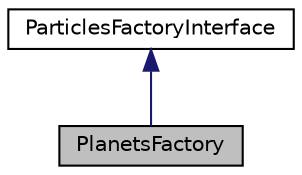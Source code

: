 digraph "PlanetsFactory"
{
  edge [fontname="Helvetica",fontsize="10",labelfontname="Helvetica",labelfontsize="10"];
  node [fontname="Helvetica",fontsize="10",shape=record];
  Node0 [label="PlanetsFactory",height=0.2,width=0.4,color="black", fillcolor="grey75", style="filled", fontcolor="black"];
  Node1 -> Node0 [dir="back",color="midnightblue",fontsize="10",style="solid",fontname="Helvetica"];
  Node1 [label="ParticlesFactoryInterface",height=0.2,width=0.4,color="black", fillcolor="white", style="filled",URL="$class_particles_factory_interface.html",tooltip="Abstract factory defining interface. "];
}
